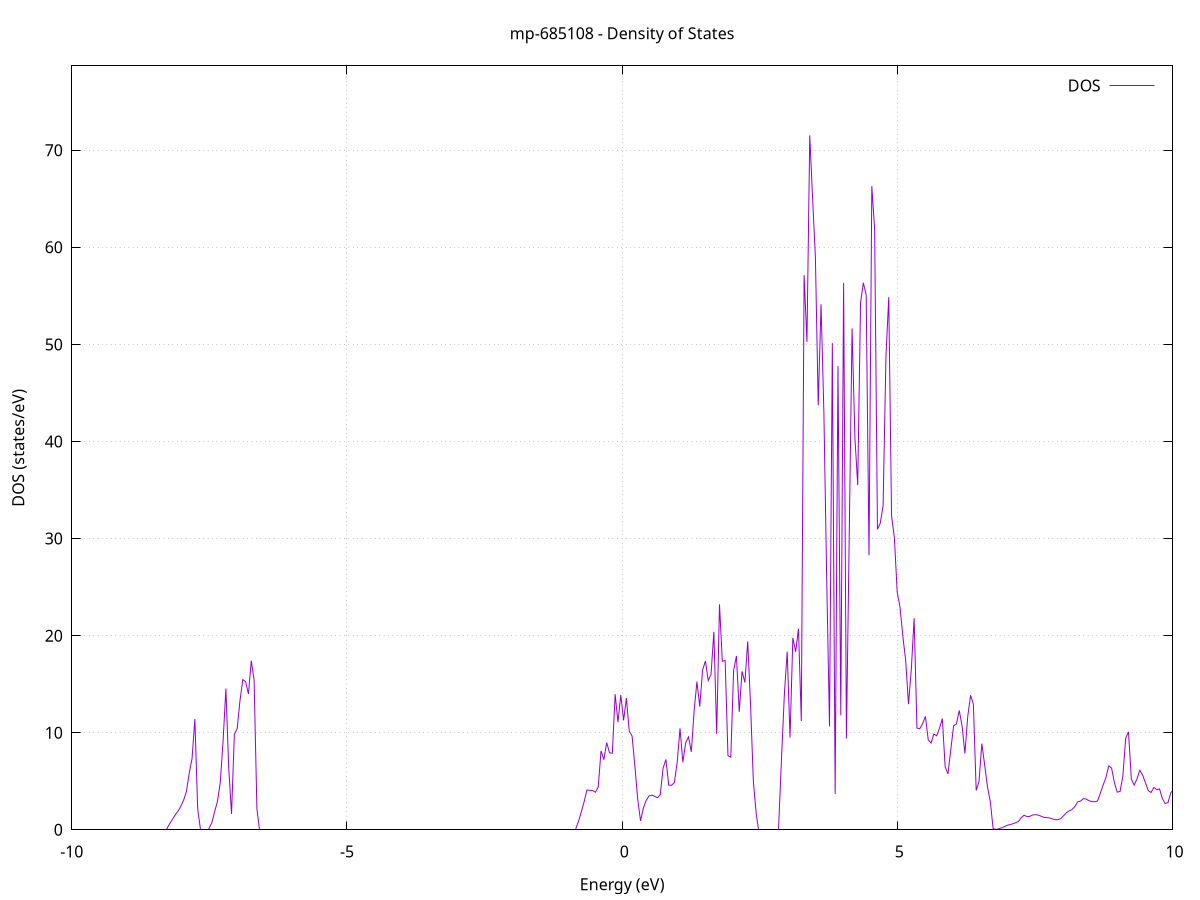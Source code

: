 set title 'mp-685108 - Density of States'
set xlabel 'Energy (eV)'
set ylabel 'DOS (states/eV)'
set grid
set xrange [-10:10]
set yrange [0:78.695]
set xzeroaxis lt -1
set terminal png size 800,600
set output 'mp-685108_dos_gnuplot.png'
plot '-' using 1:2 with lines title 'DOS'
-67.934000 0.000000
-67.882700 0.000000
-67.831500 0.000000
-67.780200 0.000000
-67.728900 0.000000
-67.677700 0.000000
-67.626400 0.000000
-67.575200 0.000000
-67.523900 0.000000
-67.472700 0.000000
-67.421400 0.000000
-67.370200 0.000000
-67.318900 0.000000
-67.267700 0.000000
-67.216400 0.000000
-67.165200 0.000000
-67.113900 0.000000
-67.062700 0.000000
-67.011400 0.000000
-66.960200 0.000000
-66.908900 0.000000
-66.857700 0.000000
-66.806400 0.000000
-66.755200 0.000000
-66.703900 0.000000
-66.652600 0.000000
-66.601400 0.000000
-66.550100 0.000000
-66.498900 0.000000
-66.447600 0.000000
-66.396400 0.000000
-66.345100 0.000000
-66.293900 0.000000
-66.242600 0.000000
-66.191400 0.000000
-66.140100 0.000000
-66.088900 0.000000
-66.037600 0.000000
-65.986400 0.000000
-65.935100 0.000000
-65.883900 0.000000
-65.832600 0.000000
-65.781400 0.000000
-65.730100 0.000000
-65.678900 0.000000
-65.627600 0.000000
-65.576400 0.000000
-65.525100 0.000000
-65.473800 0.000000
-65.422600 0.000000
-65.371300 0.000000
-65.320100 0.000000
-65.268800 0.000000
-65.217600 0.000000
-65.166300 0.000000
-65.115100 0.000000
-65.063800 0.000000
-65.012600 0.000000
-64.961300 0.000000
-64.910100 0.000000
-64.858800 0.000000
-64.807600 0.000000
-64.756300 0.000000
-64.705100 0.000000
-64.653800 0.000000
-64.602600 0.000000
-64.551300 0.000000
-64.500100 0.000000
-64.448800 0.000000
-64.397600 0.000000
-64.346300 0.000000
-64.295000 0.000000
-64.243800 0.000000
-64.192500 0.000000
-64.141300 0.000000
-64.090000 0.000000
-64.038800 0.000000
-63.987500 0.000000
-63.936300 0.000000
-63.885000 0.000000
-63.833800 0.000000
-63.782500 0.000000
-63.731300 0.000000
-63.680000 0.000000
-63.628800 0.000000
-63.577500 0.000000
-63.526300 0.000000
-63.475000 0.000000
-63.423800 0.000000
-63.372500 0.000000
-63.321300 0.000000
-63.270000 0.000000
-63.218800 0.000000
-63.167500 0.000000
-63.116200 0.000000
-63.065000 0.000000
-63.013700 0.000000
-62.962500 0.000000
-62.911200 0.000000
-62.860000 0.000000
-62.808700 0.000000
-62.757500 0.000000
-62.706200 0.000000
-62.655000 0.000000
-62.603700 0.000000
-62.552500 0.000000
-62.501200 0.000000
-62.450000 0.000000
-62.398700 0.000000
-62.347500 0.000000
-62.296200 0.000000
-62.245000 0.000000
-62.193700 0.000000
-62.142500 0.000000
-62.091200 0.000000
-62.040000 0.000000
-61.988700 0.000000
-61.937400 0.000000
-61.886200 0.000000
-61.834900 0.000000
-61.783700 0.000000
-61.732400 0.000000
-61.681200 0.000000
-61.629900 0.000000
-61.578700 0.000000
-61.527400 0.000000
-61.476200 0.000000
-61.424900 0.000000
-61.373700 0.000000
-61.322400 0.000000
-61.271200 0.000000
-61.219900 0.000000
-61.168700 0.000000
-61.117400 0.000000
-61.066200 0.000000
-61.014900 0.000000
-60.963700 0.000000
-60.912400 0.000000
-60.861100 0.000000
-60.809900 0.000000
-60.758600 0.000000
-60.707400 0.000000
-60.656100 0.000000
-60.604900 0.000000
-60.553600 0.000000
-60.502400 0.000000
-60.451100 0.000000
-60.399900 0.000000
-60.348600 0.000000
-60.297400 0.000000
-60.246100 0.000000
-60.194900 0.000000
-60.143600 0.000000
-60.092400 0.000000
-60.041100 0.000000
-59.989900 0.000000
-59.938600 0.000000
-59.887400 0.000000
-59.836100 0.000000
-59.784900 0.000000
-59.733600 0.000000
-59.682300 0.000000
-59.631100 0.000000
-59.579800 0.000000
-59.528600 0.000000
-59.477300 0.000000
-59.426100 0.000000
-59.374800 0.000000
-59.323600 0.000000
-59.272300 0.000000
-59.221100 0.000000
-59.169800 0.000000
-59.118600 0.000000
-59.067300 0.000000
-59.016100 0.000000
-58.964800 0.000000
-58.913600 0.000000
-58.862300 0.000000
-58.811100 0.000000
-58.759800 0.000000
-58.708600 0.000000
-58.657300 0.000000
-58.606100 0.000000
-58.554800 0.000000
-58.503500 0.000000
-58.452300 0.000000
-58.401000 0.000000
-58.349800 0.000000
-58.298500 0.000000
-58.247300 0.000000
-58.196000 0.000000
-58.144800 0.000000
-58.093500 0.000000
-58.042300 0.000000
-57.991000 0.000000
-57.939800 0.000000
-57.888500 0.000000
-57.837300 0.000000
-57.786000 0.000000
-57.734800 0.000000
-57.683500 0.000000
-57.632300 0.000000
-57.581000 0.000000
-57.529800 0.000000
-57.478500 0.000000
-57.427300 0.000000
-57.376000 0.000000
-57.324700 0.000000
-57.273500 0.000000
-57.222200 0.000000
-57.171000 0.000000
-57.119700 0.000000
-57.068500 0.000000
-57.017200 0.000000
-56.966000 0.000000
-56.914700 0.000000
-56.863500 0.000000
-56.812200 0.000000
-56.761000 0.000000
-56.709700 0.000000
-56.658500 0.000000
-56.607200 0.000000
-56.556000 0.000000
-56.504700 0.000000
-56.453500 0.000000
-56.402200 0.000000
-56.351000 0.000000
-56.299700 0.000000
-56.248500 0.000000
-56.197200 0.000000
-56.145900 0.000000
-56.094700 0.000000
-56.043400 0.000000
-55.992200 0.000000
-55.940900 0.000000
-55.889700 0.000000
-55.838400 0.000000
-55.787200 0.000000
-55.735900 0.000000
-55.684700 0.000000
-55.633400 0.000000
-55.582200 0.000000
-55.530900 0.000000
-55.479700 0.000000
-55.428400 0.000000
-55.377200 0.000000
-55.325900 0.000000
-55.274700 0.000000
-55.223400 0.000000
-55.172200 0.000000
-55.120900 0.000000
-55.069700 0.000000
-55.018400 0.000000
-54.967100 0.000000
-54.915900 0.000000
-54.864600 0.000000
-54.813400 0.000000
-54.762100 0.000000
-54.710900 0.000000
-54.659600 0.000000
-54.608400 0.000000
-54.557100 0.000000
-54.505900 0.000000
-54.454600 0.000000
-54.403400 0.000000
-54.352100 0.000000
-54.300900 0.000000
-54.249600 0.000000
-54.198400 0.000000
-54.147100 0.000000
-54.095900 0.000000
-54.044600 0.000000
-53.993400 0.000000
-53.942100 0.000000
-53.890800 0.000000
-53.839600 0.000000
-53.788300 0.000000
-53.737100 0.000000
-53.685800 0.000000
-53.634600 0.000000
-53.583300 0.000000
-53.532100 0.000000
-53.480800 0.000000
-53.429600 0.000000
-53.378300 0.000000
-53.327100 0.000000
-53.275800 0.000000
-53.224600 0.000000
-53.173300 0.000000
-53.122100 0.000000
-53.070800 0.000000
-53.019600 0.000000
-52.968300 0.000000
-52.917100 0.000000
-52.865800 0.000000
-52.814600 0.000000
-52.763300 0.000000
-52.712000 0.000000
-52.660800 0.000000
-52.609500 0.000000
-52.558300 0.000000
-52.507000 0.000000
-52.455800 0.000000
-52.404500 0.000000
-52.353300 0.000000
-52.302000 0.000000
-52.250800 0.000000
-52.199500 0.000000
-52.148300 0.000000
-52.097000 0.000000
-52.045800 0.000000
-51.994500 0.000000
-51.943300 0.000000
-51.892000 0.000000
-51.840800 0.000000
-51.789500 0.000000
-51.738300 0.000000
-51.687000 0.000000
-51.635800 0.000000
-51.584500 0.000000
-51.533200 0.000000
-51.482000 0.000000
-51.430700 0.000000
-51.379500 0.000000
-51.328200 0.000000
-51.277000 0.000000
-51.225700 0.000000
-51.174500 0.000000
-51.123200 0.000000
-51.072000 0.000000
-51.020700 0.000000
-50.969500 0.000000
-50.918200 0.000000
-50.867000 0.000000
-50.815700 0.000000
-50.764500 0.000000
-50.713200 0.000000
-50.662000 0.000000
-50.610700 0.000000
-50.559500 0.000000
-50.508200 0.000000
-50.457000 0.000000
-50.405700 0.000000
-50.354400 0.000000
-50.303200 0.000000
-50.251900 0.000000
-50.200700 0.000000
-50.149400 0.000000
-50.098200 0.000000
-50.046900 0.000000
-49.995700 0.000000
-49.944400 0.000000
-49.893200 0.000000
-49.841900 0.000000
-49.790700 0.000000
-49.739400 0.000000
-49.688200 0.000000
-49.636900 0.000000
-49.585700 0.000000
-49.534400 0.000000
-49.483200 0.000000
-49.431900 0.000000
-49.380700 0.000000
-49.329400 0.000000
-49.278200 0.000000
-49.226900 0.000000
-49.175600 0.000000
-49.124400 0.000000
-49.073100 0.000000
-49.021900 0.000000
-48.970600 0.000000
-48.919400 0.000000
-48.868100 0.000000
-48.816900 0.000000
-48.765600 0.000000
-48.714400 0.000000
-48.663100 0.000000
-48.611900 0.000000
-48.560600 0.000000
-48.509400 0.000000
-48.458100 0.000000
-48.406900 0.000000
-48.355600 0.000000
-48.304400 0.000000
-48.253100 0.000000
-48.201900 0.000000
-48.150600 0.000000
-48.099300 0.000000
-48.048100 0.000000
-47.996800 0.000000
-47.945600 0.000000
-47.894300 0.000000
-47.843100 0.000000
-47.791800 0.000000
-47.740600 0.000000
-47.689300 0.000000
-47.638100 0.000000
-47.586800 0.000000
-47.535600 0.000000
-47.484300 0.000000
-47.433100 0.000000
-47.381800 0.000000
-47.330600 0.000000
-47.279300 0.000000
-47.228100 0.000000
-47.176800 0.000000
-47.125600 0.000000
-47.074300 0.000000
-47.023100 0.000000
-46.971800 0.000000
-46.920500 0.000000
-46.869300 0.000000
-46.818000 0.000000
-46.766800 0.000000
-46.715500 0.000000
-46.664300 0.000000
-46.613000 0.000000
-46.561800 0.000000
-46.510500 0.000000
-46.459300 0.000000
-46.408000 0.000000
-46.356800 0.000000
-46.305500 0.000000
-46.254300 0.000000
-46.203000 0.000000
-46.151800 0.000000
-46.100500 0.000000
-46.049300 0.000000
-45.998000 0.000000
-45.946800 0.000000
-45.895500 0.000000
-45.844300 0.000000
-45.793000 0.000000
-45.741700 0.000000
-45.690500 0.000000
-45.639200 0.000000
-45.588000 0.000000
-45.536700 0.000000
-45.485500 0.000000
-45.434200 0.000000
-45.383000 0.000000
-45.331700 0.000000
-45.280500 0.000000
-45.229200 0.000000
-45.178000 0.000000
-45.126700 0.000000
-45.075500 0.000000
-45.024200 0.000000
-44.973000 0.000000
-44.921700 0.000000
-44.870500 0.000000
-44.819200 0.000000
-44.768000 0.000000
-44.716700 0.000000
-44.665500 0.000000
-44.614200 0.000000
-44.562900 0.000000
-44.511700 0.000000
-44.460400 0.000000
-44.409200 0.000000
-44.357900 0.000000
-44.306700 0.000000
-44.255400 0.000000
-44.204200 0.000000
-44.152900 0.000000
-44.101700 0.000000
-44.050400 0.000000
-43.999200 0.000000
-43.947900 0.000000
-43.896700 0.000000
-43.845400 0.000000
-43.794200 0.000000
-43.742900 0.000000
-43.691700 0.000000
-43.640400 0.000000
-43.589200 0.000000
-43.537900 0.000000
-43.486700 0.000000
-43.435400 0.000000
-43.384100 0.000000
-43.332900 0.000000
-43.281600 0.000000
-43.230400 0.000000
-43.179100 0.000000
-43.127900 0.000000
-43.076600 0.000000
-43.025400 0.000000
-42.974100 0.000000
-42.922900 0.000000
-42.871600 0.000000
-42.820400 0.000000
-42.769100 0.000000
-42.717900 0.000000
-42.666600 0.000000
-42.615400 0.000000
-42.564100 0.000000
-42.512900 0.000000
-42.461600 0.000000
-42.410400 0.000000
-42.359100 0.000000
-42.307900 0.000000
-42.256600 0.000000
-42.205300 0.000000
-42.154100 0.000000
-42.102800 0.000000
-42.051600 0.000000
-42.000300 0.000000
-41.949100 0.000000
-41.897800 0.000000
-41.846600 0.000000
-41.795300 0.000000
-41.744100 0.000000
-41.692800 0.000000
-41.641600 0.000000
-41.590300 0.000000
-41.539100 0.000000
-41.487800 0.000000
-41.436600 0.000000
-41.385300 0.000000
-41.334100 0.000000
-41.282800 0.000000
-41.231600 0.000000
-41.180300 0.000000
-41.129000 0.000000
-41.077800 0.000000
-41.026500 0.000000
-40.975300 0.000000
-40.924000 0.000000
-40.872800 0.000000
-40.821500 0.000000
-40.770300 0.000000
-40.719000 0.000000
-40.667800 0.000000
-40.616500 0.000000
-40.565300 0.000000
-40.514000 0.000000
-40.462800 0.000000
-40.411500 0.000000
-40.360300 0.000000
-40.309000 0.000000
-40.257800 0.000000
-40.206500 0.000000
-40.155300 0.000000
-40.104000 0.000000
-40.052800 0.000000
-40.001500 0.000000
-39.950200 0.000000
-39.899000 0.000000
-39.847700 0.000000
-39.796500 0.000000
-39.745200 0.000000
-39.694000 0.000000
-39.642700 0.000000
-39.591500 0.000000
-39.540200 0.000000
-39.489000 0.000000
-39.437700 0.000000
-39.386500 0.000000
-39.335200 0.000000
-39.284000 0.000000
-39.232700 0.000000
-39.181500 0.000000
-39.130200 0.000000
-39.079000 0.000000
-39.027700 0.000000
-38.976500 0.000000
-38.925200 0.000000
-38.874000 0.000000
-38.822700 0.000000
-38.771400 0.000000
-38.720200 0.000000
-38.668900 0.000000
-38.617700 0.000000
-38.566400 0.000000
-38.515200 0.000000
-38.463900 0.000000
-38.412700 0.000000
-38.361400 0.000000
-38.310200 0.000000
-38.258900 0.000000
-38.207700 0.000000
-38.156400 0.000000
-38.105200 0.000000
-38.053900 0.000000
-38.002700 0.000000
-37.951400 0.000000
-37.900200 0.000000
-37.848900 0.000000
-37.797700 0.000000
-37.746400 0.000000
-37.695200 0.000000
-37.643900 0.000000
-37.592600 0.000000
-37.541400 0.000000
-37.490100 0.000000
-37.438900 0.000000
-37.387600 0.000000
-37.336400 0.000000
-37.285100 0.000000
-37.233900 0.000000
-37.182600 0.000000
-37.131400 0.000000
-37.080100 0.000000
-37.028900 0.000000
-36.977600 0.000000
-36.926400 0.000000
-36.875100 0.000000
-36.823900 0.000000
-36.772600 0.000000
-36.721400 0.000000
-36.670100 0.000000
-36.618900 0.000000
-36.567600 0.000000
-36.516400 0.000000
-36.465100 0.000000
-36.413800 0.000000
-36.362600 0.000000
-36.311300 0.000000
-36.260100 0.000000
-36.208800 0.000000
-36.157600 0.000000
-36.106300 0.000000
-36.055100 0.000000
-36.003800 0.000000
-35.952600 0.000000
-35.901300 0.000000
-35.850100 0.000000
-35.798800 0.000000
-35.747600 0.000000
-35.696300 0.000000
-35.645100 0.000000
-35.593800 0.000000
-35.542600 0.000000
-35.491300 0.000000
-35.440100 0.000000
-35.388800 0.000000
-35.337500 0.000000
-35.286300 0.000000
-35.235000 0.000000
-35.183800 0.000000
-35.132500 0.000000
-35.081300 0.000000
-35.030000 0.000000
-34.978800 0.000000
-34.927500 0.000000
-34.876300 0.000000
-34.825000 0.000000
-34.773800 0.000000
-34.722500 0.000000
-34.671300 0.000000
-34.620000 0.000000
-34.568800 0.000000
-34.517500 0.000000
-34.466300 0.000000
-34.415000 0.000000
-34.363800 0.000000
-34.312500 0.000000
-34.261300 0.000000
-34.210000 0.000000
-34.158700 0.000000
-34.107500 0.000000
-34.056200 0.000000
-34.005000 0.000000
-33.953700 0.000000
-33.902500 0.000000
-33.851200 0.000000
-33.800000 0.000000
-33.748700 0.000000
-33.697500 0.000000
-33.646200 0.000000
-33.595000 0.000000
-33.543700 0.000000
-33.492500 0.000000
-33.441200 0.000000
-33.390000 0.000000
-33.338700 0.000000
-33.287500 0.000000
-33.236200 0.000000
-33.185000 0.000000
-33.133700 0.000000
-33.082500 0.000000
-33.031200 0.000000
-32.979900 0.000000
-32.928700 0.000000
-32.877400 0.000000
-32.826200 0.000000
-32.774900 0.000000
-32.723700 0.000000
-32.672400 0.000000
-32.621200 0.000000
-32.569900 0.000000
-32.518700 0.000000
-32.467400 0.000000
-32.416200 0.000000
-32.364900 0.000000
-32.313700 0.000000
-32.262400 0.000000
-32.211200 0.000000
-32.159900 0.000000
-32.108700 0.000000
-32.057400 0.000000
-32.006200 0.000000
-31.954900 0.000000
-31.903700 0.000000
-31.852400 0.000000
-31.801100 0.000000
-31.749900 0.000000
-31.698600 0.000000
-31.647400 0.000000
-31.596100 0.000000
-31.544900 0.000000
-31.493600 0.000000
-31.442400 0.000000
-31.391100 0.000000
-31.339900 0.000000
-31.288600 0.000000
-31.237400 0.000000
-31.186100 0.000000
-31.134900 0.000000
-31.083600 0.000000
-31.032400 0.000000
-30.981100 0.000000
-30.929900 0.000000
-30.878600 0.000000
-30.827400 0.000000
-30.776100 0.000000
-30.724900 0.000000
-30.673600 0.000000
-30.622300 0.000000
-30.571100 0.000000
-30.519800 0.000000
-30.468600 0.000000
-30.417300 0.000000
-30.366100 0.000000
-30.314800 0.000000
-30.263600 0.000000
-30.212300 0.000000
-30.161100 0.000000
-30.109800 0.000000
-30.058600 0.000000
-30.007300 0.000000
-29.956100 0.000000
-29.904800 0.000000
-29.853600 0.000000
-29.802300 0.000000
-29.751100 0.000000
-29.699800 0.000000
-29.648600 0.000000
-29.597300 0.000000
-29.546100 0.000000
-29.494800 0.000000
-29.443500 0.000000
-29.392300 0.000000
-29.341000 0.000000
-29.289800 0.000000
-29.238500 0.000000
-29.187300 0.000000
-29.136000 0.000000
-29.084800 0.000000
-29.033500 0.000000
-28.982300 0.000000
-28.931000 0.000000
-28.879800 0.000000
-28.828500 0.000000
-28.777300 0.000000
-28.726000 0.000000
-28.674800 0.000000
-28.623500 0.000000
-28.572300 0.000000
-28.521000 0.000000
-28.469800 0.000000
-28.418500 0.000000
-28.367200 0.000000
-28.316000 0.000000
-28.264700 0.000000
-28.213500 0.000000
-28.162200 0.000000
-28.111000 0.000000
-28.059700 0.000000
-28.008500 0.000000
-27.957200 0.000000
-27.906000 0.000000
-27.854700 0.000000
-27.803500 0.000000
-27.752200 0.000000
-27.701000 0.000000
-27.649700 0.000000
-27.598500 0.000000
-27.547200 0.000000
-27.496000 0.000000
-27.444700 0.000000
-27.393500 0.000000
-27.342200 0.000000
-27.291000 0.000000
-27.239700 0.000000
-27.188400 0.000000
-27.137200 0.000000
-27.085900 0.000000
-27.034700 0.000000
-26.983400 0.000000
-26.932200 0.000000
-26.880900 0.000000
-26.829700 0.000000
-26.778400 0.000000
-26.727200 0.000000
-26.675900 0.000000
-26.624700 0.000000
-26.573400 0.000000
-26.522200 0.000000
-26.470900 0.000000
-26.419700 0.000000
-26.368400 0.000000
-26.317200 0.000000
-26.265900 0.000000
-26.214700 0.000000
-26.163400 0.000000
-26.112200 0.000000
-26.060900 0.000000
-26.009600 0.000000
-25.958400 0.000000
-25.907100 0.000000
-25.855900 0.000000
-25.804600 0.000000
-25.753400 0.000000
-25.702100 0.000000
-25.650900 0.000000
-25.599600 0.000000
-25.548400 0.000000
-25.497100 0.000000
-25.445900 0.000000
-25.394600 0.000000
-25.343400 0.000000
-25.292100 0.000000
-25.240900 0.000000
-25.189600 0.000000
-25.138400 0.000000
-25.087100 0.000000
-25.035900 0.000000
-24.984600 0.000000
-24.933400 0.000000
-24.882100 0.000000
-24.830800 0.000000
-24.779600 0.000000
-24.728300 0.000000
-24.677100 0.000000
-24.625800 0.000000
-24.574600 0.000000
-24.523300 0.000000
-24.472100 0.000000
-24.420800 0.000000
-24.369600 0.000000
-24.318300 0.000000
-24.267100 0.000000
-24.215800 0.000000
-24.164600 0.000000
-24.113300 0.000000
-24.062100 0.000000
-24.010800 0.000000
-23.959600 0.000000
-23.908300 0.000000
-23.857100 0.000000
-23.805800 0.000000
-23.754600 0.000000
-23.703300 0.000000
-23.652000 0.000000
-23.600800 0.000000
-23.549500 0.000000
-23.498300 0.000000
-23.447000 0.000000
-23.395800 0.000000
-23.344500 0.000000
-23.293300 0.000000
-23.242000 0.000000
-23.190800 0.000000
-23.139500 0.000000
-23.088300 0.000000
-23.037000 0.000000
-22.985800 0.000000
-22.934500 0.000000
-22.883300 0.000000
-22.832000 0.000000
-22.780800 0.000000
-22.729500 0.000000
-22.678300 0.000000
-22.627000 0.000000
-22.575700 0.000000
-22.524500 0.000000
-22.473200 0.000000
-22.422000 0.000000
-22.370700 0.000000
-22.319500 0.000000
-22.268200 0.000000
-22.217000 0.000000
-22.165700 0.000000
-22.114500 0.000000
-22.063200 0.000000
-22.012000 0.000000
-21.960700 0.000000
-21.909500 0.000000
-21.858200 0.000000
-21.807000 0.000000
-21.755700 0.000000
-21.704500 0.000000
-21.653200 0.000000
-21.602000 0.000000
-21.550700 0.000000
-21.499500 0.000000
-21.448200 0.000000
-21.396900 0.000000
-21.345700 0.000000
-21.294400 0.000000
-21.243200 0.000000
-21.191900 0.000000
-21.140700 0.000000
-21.089400 0.000000
-21.038200 0.000000
-20.986900 0.000000
-20.935700 0.000000
-20.884400 0.000000
-20.833200 0.000000
-20.781900 0.000000
-20.730700 0.000000
-20.679400 0.000000
-20.628200 0.000000
-20.576900 0.000000
-20.525700 0.000000
-20.474400 0.000000
-20.423200 0.000000
-20.371900 0.000000
-20.320700 0.000000
-20.269400 0.000000
-20.218100 0.000000
-20.166900 0.000000
-20.115600 0.000000
-20.064400 0.000000
-20.013100 0.000000
-19.961900 0.000000
-19.910600 0.000000
-19.859400 0.000000
-19.808100 0.000000
-19.756900 0.000000
-19.705600 0.000000
-19.654400 0.000000
-19.603100 0.000000
-19.551900 0.000000
-19.500600 0.000000
-19.449400 0.000000
-19.398100 0.000000
-19.346900 0.000000
-19.295600 0.000000
-19.244400 0.000000
-19.193100 0.000000
-19.141900 0.000000
-19.090600 0.000000
-19.039300 0.000000
-18.988100 0.000000
-18.936800 0.000000
-18.885600 0.000000
-18.834300 0.000000
-18.783100 0.000000
-18.731800 0.000000
-18.680600 0.000000
-18.629300 0.000000
-18.578100 0.000000
-18.526800 0.000000
-18.475600 0.000000
-18.424300 0.000000
-18.373100 0.000000
-18.321800 0.000000
-18.270600 0.000000
-18.219300 0.000000
-18.168100 0.000000
-18.116800 0.000000
-18.065600 0.000000
-18.014300 0.000000
-17.963100 0.000000
-17.911800 0.000000
-17.860500 0.000000
-17.809300 0.000000
-17.758000 0.000000
-17.706800 0.000000
-17.655500 0.000000
-17.604300 0.000000
-17.553000 0.000000
-17.501800 0.000000
-17.450500 0.000000
-17.399300 0.000000
-17.348000 0.000000
-17.296800 0.000000
-17.245500 0.000000
-17.194300 0.000000
-17.143000 0.000000
-17.091800 0.000000
-17.040500 0.000000
-16.989300 0.000000
-16.938000 0.000000
-16.886800 0.000000
-16.835500 0.000000
-16.784200 0.000000
-16.733000 0.000000
-16.681700 0.000000
-16.630500 0.000000
-16.579200 0.000000
-16.528000 0.000000
-16.476700 0.000000
-16.425500 0.000000
-16.374200 0.000000
-16.323000 0.000000
-16.271700 0.000000
-16.220500 0.000000
-16.169200 0.000000
-16.118000 0.000000
-16.066700 0.000000
-16.015500 0.000000
-15.964200 0.000000
-15.913000 0.000000
-15.861700 0.000000
-15.810500 0.000000
-15.759200 0.000000
-15.708000 0.000000
-15.656700 0.000000
-15.605400 0.000000
-15.554200 0.000000
-15.502900 0.000000
-15.451700 0.000000
-15.400400 0.000000
-15.349200 0.000000
-15.297900 0.000000
-15.246700 0.000000
-15.195400 0.000000
-15.144200 0.000000
-15.092900 0.000000
-15.041700 0.000000
-14.990400 0.000000
-14.939200 0.000000
-14.887900 0.000000
-14.836700 0.000000
-14.785400 0.000000
-14.734200 0.000000
-14.682900 0.000000
-14.631700 0.000000
-14.580400 0.000000
-14.529200 0.000000
-14.477900 0.000000
-14.426600 0.000000
-14.375400 0.000000
-14.324100 0.000000
-14.272900 0.000000
-14.221600 0.000000
-14.170400 0.000000
-14.119100 0.000000
-14.067900 0.000000
-14.016600 0.000000
-13.965400 0.000000
-13.914100 0.000000
-13.862900 0.000000
-13.811600 0.000000
-13.760400 0.000000
-13.709100 0.000000
-13.657900 0.000000
-13.606600 0.000000
-13.555400 0.000000
-13.504100 0.000000
-13.452900 0.000000
-13.401600 0.000000
-13.350400 0.000000
-13.299100 0.000000
-13.247800 0.000000
-13.196600 0.000000
-13.145300 0.000000
-13.094100 0.000000
-13.042800 0.000000
-12.991600 0.000000
-12.940300 0.000000
-12.889100 0.000000
-12.837800 0.000000
-12.786600 0.000000
-12.735300 0.000000
-12.684100 0.000000
-12.632800 0.000000
-12.581600 0.000000
-12.530300 0.000000
-12.479100 0.000000
-12.427800 0.000000
-12.376600 0.000000
-12.325300 0.000000
-12.274100 0.000000
-12.222800 0.000000
-12.171600 0.000000
-12.120300 0.000000
-12.069000 0.000000
-12.017800 0.000000
-11.966500 0.000000
-11.915300 0.000000
-11.864000 0.000000
-11.812800 0.000000
-11.761500 0.000000
-11.710300 0.000000
-11.659000 0.000000
-11.607800 0.000000
-11.556500 0.000000
-11.505300 0.000000
-11.454000 0.000000
-11.402800 0.000000
-11.351500 0.000000
-11.300300 0.000000
-11.249000 0.000000
-11.197800 0.000000
-11.146500 0.000000
-11.095300 0.000000
-11.044000 0.000000
-10.992800 0.000000
-10.941500 0.000000
-10.890200 0.000000
-10.839000 0.000000
-10.787700 0.000000
-10.736500 0.000000
-10.685200 0.000000
-10.634000 0.000000
-10.582700 0.000000
-10.531500 0.000000
-10.480200 0.000000
-10.429000 0.000000
-10.377700 0.000000
-10.326500 0.000000
-10.275200 0.000000
-10.224000 0.000000
-10.172700 0.000000
-10.121500 0.000000
-10.070200 0.000000
-10.019000 0.000000
-9.967700 0.000000
-9.916500 0.000000
-9.865200 0.000000
-9.813900 0.000000
-9.762700 0.000000
-9.711400 0.000000
-9.660200 0.000000
-9.608900 0.000000
-9.557700 0.000000
-9.506400 0.000000
-9.455200 0.000000
-9.403900 0.000000
-9.352700 0.000000
-9.301400 0.000000
-9.250200 0.000000
-9.198900 0.000000
-9.147700 0.000000
-9.096400 0.000000
-9.045200 0.000000
-8.993900 0.000000
-8.942700 0.000000
-8.891400 0.000000
-8.840200 0.000000
-8.788900 0.000000
-8.737700 0.000000
-8.686400 0.000000
-8.635100 0.000000
-8.583900 0.000000
-8.532600 0.000000
-8.481400 0.000000
-8.430100 0.000000
-8.378900 0.000000
-8.327600 0.000000
-8.276400 0.000000
-8.225100 0.595800
-8.173900 1.051400
-8.122600 1.517900
-8.071400 1.912400
-8.020100 2.406600
-7.968900 3.042100
-7.917600 3.933400
-7.866400 5.833000
-7.815100 7.333100
-7.763900 11.412100
-7.712600 2.166300
-7.661400 0.000000
-7.610100 0.000000
-7.558900 0.000000
-7.507600 0.000000
-7.456300 0.713800
-7.405100 1.854100
-7.353800 2.919900
-7.302600 4.840300
-7.251300 9.111900
-7.200100 14.546300
-7.148800 6.420500
-7.097600 1.630600
-7.046300 9.829800
-6.995100 10.415600
-6.943800 13.315300
-6.892600 15.472600
-6.841300 15.259600
-6.790100 13.987000
-6.738800 17.414400
-6.687600 15.445100
-6.636300 2.139700
-6.585100 0.000000
-6.533800 0.000000
-6.482600 0.000000
-6.431300 0.000000
-6.380100 0.000000
-6.328800 0.000000
-6.277500 0.000000
-6.226300 0.000000
-6.175000 0.000000
-6.123800 0.000000
-6.072500 0.000000
-6.021300 0.000000
-5.970000 0.000000
-5.918800 0.000000
-5.867500 0.000000
-5.816300 0.000000
-5.765000 0.000000
-5.713800 0.000000
-5.662500 0.000000
-5.611300 0.000000
-5.560000 0.000000
-5.508800 0.000000
-5.457500 0.000000
-5.406300 0.000000
-5.355000 0.000000
-5.303800 0.000000
-5.252500 0.000000
-5.201300 0.000000
-5.150000 0.000000
-5.098700 0.000000
-5.047500 0.000000
-4.996200 0.000000
-4.945000 0.000000
-4.893700 0.000000
-4.842500 0.000000
-4.791200 0.000000
-4.740000 0.000000
-4.688700 0.000000
-4.637500 0.000000
-4.586200 0.000000
-4.535000 0.000000
-4.483700 0.000000
-4.432500 0.000000
-4.381200 0.000000
-4.330000 0.000000
-4.278700 0.000000
-4.227500 0.000000
-4.176200 0.000000
-4.125000 0.000000
-4.073700 0.000000
-4.022400 0.000000
-3.971200 0.000000
-3.919900 0.000000
-3.868700 0.000000
-3.817400 0.000000
-3.766200 0.000000
-3.714900 0.000000
-3.663700 0.000000
-3.612400 0.000000
-3.561200 0.000000
-3.509900 0.000000
-3.458700 0.000000
-3.407400 0.000000
-3.356200 0.000000
-3.304900 0.000000
-3.253700 0.000000
-3.202400 0.000000
-3.151200 0.000000
-3.099900 0.000000
-3.048700 0.000000
-2.997400 0.000000
-2.946200 0.000000
-2.894900 0.000000
-2.843600 0.000000
-2.792400 0.000000
-2.741100 0.000000
-2.689900 0.000000
-2.638600 0.000000
-2.587400 0.000000
-2.536100 0.000000
-2.484900 0.000000
-2.433600 0.000000
-2.382400 0.000000
-2.331100 0.000000
-2.279900 0.000000
-2.228600 0.000000
-2.177400 0.000000
-2.126100 0.000000
-2.074900 0.000000
-2.023600 0.000000
-1.972400 0.000000
-1.921100 0.000000
-1.869900 0.000000
-1.818600 0.000000
-1.767400 0.000000
-1.716100 0.000000
-1.664800 0.000000
-1.613600 0.000000
-1.562300 0.000000
-1.511100 0.000000
-1.459800 0.000000
-1.408600 0.000000
-1.357300 0.000000
-1.306100 0.000000
-1.254800 0.000000
-1.203600 0.000000
-1.152300 0.000000
-1.101100 0.000000
-1.049800 0.000000
-0.998600 0.000000
-0.947300 0.000000
-0.896100 0.000000
-0.844800 0.000000
-0.793600 0.857000
-0.742300 1.836100
-0.691100 2.885000
-0.639800 4.099000
-0.588600 4.064100
-0.537300 4.044300
-0.486000 3.869500
-0.434800 4.406200
-0.383500 8.135100
-0.332300 7.216600
-0.281000 8.983000
-0.229800 7.932300
-0.178500 7.885800
-0.127300 13.968700
-0.076000 11.086100
-0.024800 13.889600
0.026500 11.263200
0.077700 13.563700
0.129000 10.143800
0.180200 9.664000
0.231500 6.568100
0.282700 3.149700
0.334000 0.916500
0.385200 2.228700
0.436500 3.018100
0.487700 3.482600
0.539000 3.566800
0.590200 3.451300
0.641500 3.300000
0.692800 3.615200
0.744000 6.350300
0.795300 7.248800
0.846500 4.598000
0.897800 4.583100
0.949000 4.864900
1.000300 6.973400
1.051500 10.445800
1.102800 6.963800
1.154000 8.961700
1.205300 9.567100
1.256500 8.024500
1.307800 12.233800
1.359000 15.263900
1.410300 12.687700
1.461500 16.440500
1.512800 17.384700
1.564000 15.370500
1.615300 16.009300
1.666500 20.393800
1.717800 9.874100
1.769000 23.225400
1.820300 17.359200
1.871600 17.445200
1.922800 7.638600
1.974100 7.474300
2.025300 16.410600
2.076600 17.907100
2.127800 12.155300
2.179100 16.323200
2.230300 15.174300
2.281600 19.403500
2.332800 12.933200
2.384100 4.980600
2.435300 1.683900
2.486600 0.000000
2.537800 0.000000
2.589100 0.000000
2.640300 0.000000
2.691600 0.000000
2.742800 0.000000
2.794100 0.000000
2.845300 0.000000
2.896600 7.447400
2.947900 13.995700
2.999100 18.361300
3.050400 9.494200
3.101600 19.770400
3.152900 18.336100
3.204100 20.701800
3.255400 11.203300
3.306600 57.139600
3.357900 50.262500
3.409100 71.541100
3.460400 65.075700
3.511600 58.948900
3.562900 43.729600
3.614100 54.144100
3.665400 43.058100
3.716600 25.932000
3.767900 10.654700
3.819100 50.129900
3.870400 3.685400
3.921600 47.765000
3.972900 11.792400
4.024100 56.343800
4.075400 9.410700
4.126700 30.486400
4.177900 51.658100
4.229200 40.401100
4.280400 35.521800
4.331700 54.283800
4.382900 56.349600
4.434200 55.086500
4.485400 28.274600
4.536700 66.302900
4.587900 61.842800
4.639200 30.947600
4.690400 31.601800
4.741700 33.395800
4.792900 48.666600
4.844200 54.862500
4.895400 32.326900
4.946700 30.099000
4.997900 24.468700
5.049200 22.919200
5.100400 19.935500
5.151700 17.457900
5.202900 12.942000
5.254200 16.524100
5.305500 21.795600
5.356700 10.476200
5.408000 10.406000
5.459200 10.927700
5.510500 11.686600
5.561700 9.257600
5.613000 8.939400
5.664200 9.857700
5.715500 9.679300
5.766700 10.476600
5.818000 11.461100
5.869200 6.458300
5.920500 5.751200
5.971700 8.277900
6.023000 10.711300
6.074200 10.908400
6.125500 12.289900
6.176700 10.694200
6.228000 7.856100
6.279200 11.658800
6.330500 13.853500
6.381700 12.954900
6.433000 4.060900
6.484300 4.973600
6.535500 8.875300
6.586800 6.674300
6.638000 4.416600
6.689300 2.906700
6.740500 0.125500
6.791800 0.035300
6.843000 0.098600
6.894300 0.195900
6.945500 0.334000
6.996800 0.463900
7.048000 0.532800
7.099300 0.620800
7.150500 0.723500
7.201800 0.866300
7.253000 1.266400
7.304300 1.504800
7.355500 1.357300
7.406800 1.379500
7.458000 1.522900
7.509300 1.553500
7.560500 1.514200
7.611800 1.398500
7.663100 1.281400
7.714300 1.253300
7.765600 1.219700
7.816800 1.131000
7.868100 1.039800
7.919300 1.031800
7.970600 1.160400
8.021800 1.454000
8.073100 1.760600
8.124300 1.949900
8.175600 2.093000
8.226800 2.401600
8.278100 2.884100
8.329300 2.957500
8.380600 3.210700
8.431800 3.161900
8.483100 2.998800
8.534300 2.903300
8.585600 2.884000
8.636800 2.958800
8.688100 3.754900
8.739400 4.603700
8.790600 5.388600
8.841900 6.580100
8.893100 6.353300
8.944400 4.855300
8.995600 3.880300
9.046900 3.946300
9.098100 5.516700
9.149400 9.422300
9.200600 10.086500
9.251900 5.227600
9.303100 4.601400
9.354400 5.235400
9.405600 6.133000
9.456900 5.644600
9.508100 4.846400
9.559400 4.041700
9.610600 3.841300
9.661900 4.364400
9.713100 4.129900
9.764400 4.209500
9.815600 3.217800
9.866900 2.702900
9.918200 2.799100
9.969400 3.808700
10.020700 4.165500
10.071900 3.563100
10.123200 3.346300
10.174400 3.772600
10.225700 4.934400
10.276900 6.093400
10.328200 6.172300
10.379400 6.254300
10.430700 7.021400
10.481900 7.652900
10.533200 8.101600
10.584400 6.950800
10.635700 8.101100
10.686900 8.709900
10.738200 7.052400
10.789400 5.958000
10.840700 8.471400
10.891900 9.683000
10.943200 7.619800
10.994400 5.739300
11.045700 4.937700
11.097000 3.875800
11.148200 4.380000
11.199500 5.985700
11.250700 6.689800
11.302000 6.073500
11.353200 6.215800
11.404500 5.733700
11.455700 5.224200
11.507000 4.258400
11.558200 3.954200
11.609500 4.118200
11.660700 5.035800
11.712000 6.206200
11.763200 6.468800
11.814500 7.084400
11.865700 8.216200
11.917000 7.072600
11.968200 5.305300
12.019500 5.146700
12.070700 5.338700
12.122000 5.872100
12.173200 6.844500
12.224500 6.877900
12.275800 5.998200
12.327000 5.953900
12.378300 5.878400
12.429500 5.832800
12.480800 6.836800
12.532000 8.084300
12.583300 8.304900
12.634500 6.863900
12.685800 6.239800
12.737000 8.385300
12.788300 9.225900
12.839500 7.788900
12.890800 6.197500
12.942000 6.148400
12.993300 7.740300
13.044500 9.084100
13.095800 8.110300
13.147000 6.515000
13.198300 5.546700
13.249500 6.585300
13.300800 8.215500
13.352000 9.842700
13.403300 7.614000
13.454600 6.929800
13.505800 7.112600
13.557100 7.913600
13.608300 7.927500
13.659600 7.879300
13.710800 7.817800
13.762100 6.184600
13.813300 6.054900
13.864600 5.908400
13.915800 5.555200
13.967100 4.713500
14.018300 4.733000
14.069600 5.475500
14.120800 6.271600
14.172100 6.066900
14.223300 5.618600
14.274600 4.717500
14.325800 4.331400
14.377100 4.031100
14.428300 4.816100
14.479600 5.530000
14.530800 6.050700
14.582100 5.068200
14.633400 4.090500
14.684600 3.847500
14.735900 4.203500
14.787100 6.336800
14.838400 7.281400
14.889600 4.765100
14.940900 4.127300
14.992100 4.497400
15.043400 5.561100
15.094600 6.385400
15.145900 5.023900
15.197100 3.729700
15.248400 2.884500
15.299600 2.920500
15.350900 3.258200
15.402100 4.146700
15.453400 4.835200
15.504600 5.681600
15.555900 6.107700
15.607100 6.529800
15.658400 5.786100
15.709700 4.331900
15.760900 3.951200
15.812200 4.972300
15.863400 7.480100
15.914700 7.399700
15.965900 5.327500
16.017200 5.105100
16.068400 6.370100
16.119700 7.509000
16.170900 8.047900
16.222200 6.871100
16.273400 6.650700
16.324700 6.659100
16.375900 7.688500
16.427200 8.549000
16.478400 7.607300
16.529700 5.585500
16.580900 4.545700
16.632200 5.449600
16.683400 6.454900
16.734700 6.580600
16.785900 6.112900
16.837200 5.576700
16.888500 4.783700
16.939700 5.321100
16.991000 6.425700
17.042200 7.371900
17.093500 6.751300
17.144700 5.990400
17.196000 5.575300
17.247200 4.832300
17.298500 5.055700
17.349700 5.493600
17.401000 5.711500
17.452200 6.188700
17.503500 4.891100
17.554700 4.024400
17.606000 4.209900
17.657200 5.460000
17.708500 7.022100
17.759700 7.081300
17.811000 6.156500
17.862200 5.183200
17.913500 5.523300
17.964700 6.880800
18.016000 6.695700
18.067300 6.187500
18.118500 5.545800
18.169800 5.524300
18.221000 7.049300
18.272300 8.130900
18.323500 7.567500
18.374800 6.524500
18.426000 5.445100
18.477300 5.852100
18.528500 6.702800
18.579800 7.264800
18.631000 7.556700
18.682300 6.809800
18.733500 6.617500
18.784800 6.429100
18.836000 7.064600
18.887300 8.200100
18.938500 9.298400
18.989800 7.741800
19.041000 6.882200
19.092300 7.144300
19.143500 7.272600
19.194800 7.413700
19.246100 7.577900
19.297300 6.853500
19.348600 6.394500
19.399800 6.116000
19.451100 5.874500
19.502300 6.327300
19.553600 6.872400
19.604800 7.670800
19.656100 7.879600
19.707300 6.456100
19.758600 5.846300
19.809800 6.464300
19.861100 7.526200
19.912300 8.937900
19.963600 8.920200
20.014800 6.915900
20.066100 6.714500
20.117300 7.429000
20.168600 8.490600
20.219800 7.919600
20.271100 7.870400
20.322300 7.836000
20.373600 7.503300
20.424900 6.766800
20.476100 6.397500
20.527400 6.400600
20.578600 6.878400
20.629900 7.224800
20.681100 7.846700
20.732400 8.073800
20.783600 7.241600
20.834900 6.392500
20.886100 5.998000
20.937400 7.208700
20.988600 7.352200
21.039900 7.048700
21.091100 6.273400
21.142400 6.041700
21.193600 6.054900
21.244900 7.347100
21.296100 7.288200
21.347400 6.825600
21.398600 6.179400
21.449900 6.078500
21.501200 6.486800
21.552400 6.986400
21.603700 6.277400
21.654900 5.666100
21.706200 5.219300
21.757400 5.330700
21.808700 6.057800
21.859900 6.051800
21.911200 6.059700
21.962400 5.770100
22.013700 5.445400
22.064900 4.896700
22.116200 5.359000
22.167400 6.003900
22.218700 6.667100
22.269900 6.476600
22.321200 6.296300
22.372400 6.660600
22.423700 6.674500
22.474900 7.320900
22.526200 7.603900
22.577400 6.585700
22.628700 6.582700
22.680000 7.424600
22.731200 8.199800
22.782500 8.270100
22.833700 7.324600
22.885000 5.994400
22.936200 5.798200
22.987500 7.000600
23.038700 8.384800
23.090000 7.841000
23.141200 7.092700
23.192500 7.509200
23.243700 7.767000
23.295000 8.729400
23.346200 8.191400
23.397500 7.853400
23.448700 7.643800
23.500000 7.566300
23.551200 9.210100
23.602500 9.563600
23.653700 8.991700
23.705000 6.642900
23.756200 6.446400
23.807500 8.839500
23.858800 9.535600
23.910000 8.295000
23.961300 6.615500
24.012500 6.613200
24.063800 7.323200
24.115000 8.631300
24.166300 8.511600
24.217500 7.719500
24.268800 6.696400
24.320000 6.837900
24.371300 7.924900
24.422500 8.573700
24.473800 8.328300
24.525000 6.810200
24.576300 6.154400
24.627500 6.658700
24.678800 7.989500
24.730000 8.338900
24.781300 8.241400
24.832500 8.007700
24.883800 7.551000
24.935000 6.764400
24.986300 5.845700
25.037600 6.447300
25.088800 7.498100
25.140100 7.793300
25.191300 7.421300
25.242600 6.658200
25.293800 6.155600
25.345100 5.964100
25.396300 6.163700
25.447600 6.793900
25.498800 7.559400
25.550100 7.287500
25.601300 6.205100
25.652600 5.856100
25.703800 6.221300
25.755100 6.814800
25.806300 7.695100
25.857600 7.804200
25.908800 7.511200
25.960100 7.290700
26.011300 7.020000
26.062600 7.489300
26.113800 7.435600
26.165100 7.915100
26.216400 7.697300
26.267600 7.920700
26.318900 8.201500
26.370100 7.586900
26.421400 6.988700
26.472600 7.039100
26.523900 7.634600
26.575100 8.158600
26.626400 7.204400
26.677600 6.683100
26.728900 6.988000
26.780100 7.231800
26.831400 7.584100
26.882600 8.098200
26.933900 8.178100
26.985100 8.057400
27.036400 8.210900
27.087600 8.126400
27.138900 8.087300
27.190100 8.048300
27.241400 8.389900
27.292600 7.805600
27.343900 8.053600
27.395200 8.255100
27.446400 7.739400
27.497700 7.722900
27.548900 7.903100
27.600200 7.588400
27.651400 7.525500
27.702700 7.821300
27.753900 8.478200
27.805200 7.963900
27.856400 7.229200
27.907700 7.003700
27.958900 7.385200
28.010200 8.436700
28.061400 8.436500
28.112700 9.609400
28.163900 8.669500
28.215200 8.097100
28.266400 6.629700
28.317700 6.638400
28.368900 7.084200
28.420200 7.019300
28.471500 6.369300
28.522700 5.509900
28.574000 5.299200
28.625200 5.992300
28.676500 6.466600
28.727700 5.803800
28.779000 4.351600
28.830200 3.634800
28.881500 2.456500
28.932700 1.663300
28.984000 1.256800
29.035200 0.907600
29.086500 0.661500
29.137700 0.485100
29.189000 0.405300
29.240200 0.255200
29.291500 0.187300
29.342700 0.140400
29.394000 0.117900
29.445200 0.061400
29.496500 0.036800
29.547700 0.028300
29.599000 0.020900
29.650300 0.014600
29.701500 0.009400
29.752800 0.005400
29.804000 0.002500
29.855300 0.000700
29.906500 0.000000
29.957800 0.000000
30.009000 0.000000
30.060300 0.000000
30.111500 0.000000
30.162800 0.000000
30.214000 0.000000
30.265300 0.000000
30.316500 0.000000
30.367800 0.000000
30.419000 0.000000
30.470300 0.000000
30.521500 0.000000
30.572800 0.000000
30.624000 0.000000
30.675300 0.000000
30.726500 0.000000
30.777800 0.000000
30.829100 0.000000
30.880300 0.000000
30.931600 0.000000
30.982800 0.000000
31.034100 0.000000
31.085300 0.000000
31.136600 0.000000
31.187800 0.000000
31.239100 0.000000
31.290300 0.000000
31.341600 0.000000
31.392800 0.000000
31.444100 0.000000
31.495300 0.000000
31.546600 0.000000
31.597800 0.000000
31.649100 0.000000
31.700300 0.000000
31.751600 0.000000
31.802800 0.000000
31.854100 0.000000
31.905300 0.000000
31.956600 0.000000
32.007900 0.000000
32.059100 0.000000
32.110400 0.000000
32.161600 0.000000
32.212900 0.000000
32.264100 0.000000
32.315400 0.000000
32.366600 0.000000
32.417900 0.000000
32.469100 0.000000
32.520400 0.000000
32.571600 0.000000
32.622900 0.000000
32.674100 0.000000
32.725400 0.000000
32.776600 0.000000
32.827900 0.000000
32.879100 0.000000
32.930400 0.000000
32.981600 0.000000
33.032900 0.000000
33.084100 0.000000
33.135400 0.000000
33.186700 0.000000
33.237900 0.000000
33.289200 0.000000
33.340400 0.000000
33.391700 0.000000
33.442900 0.000000
33.494200 0.000000
33.545400 0.000000
33.596700 0.000000
33.647900 0.000000
33.699200 0.000000
33.750400 0.000000
33.801700 0.000000
33.852900 0.000000
33.904200 0.000000
33.955400 0.000000
34.006700 0.000000
34.057900 0.000000
34.109200 0.000000
34.160400 0.000000
34.211700 0.000000
34.263000 0.000000
34.314200 0.000000
34.365500 0.000000
34.416700 0.000000
34.468000 0.000000
34.519200 0.000000
34.570500 0.000000
e
